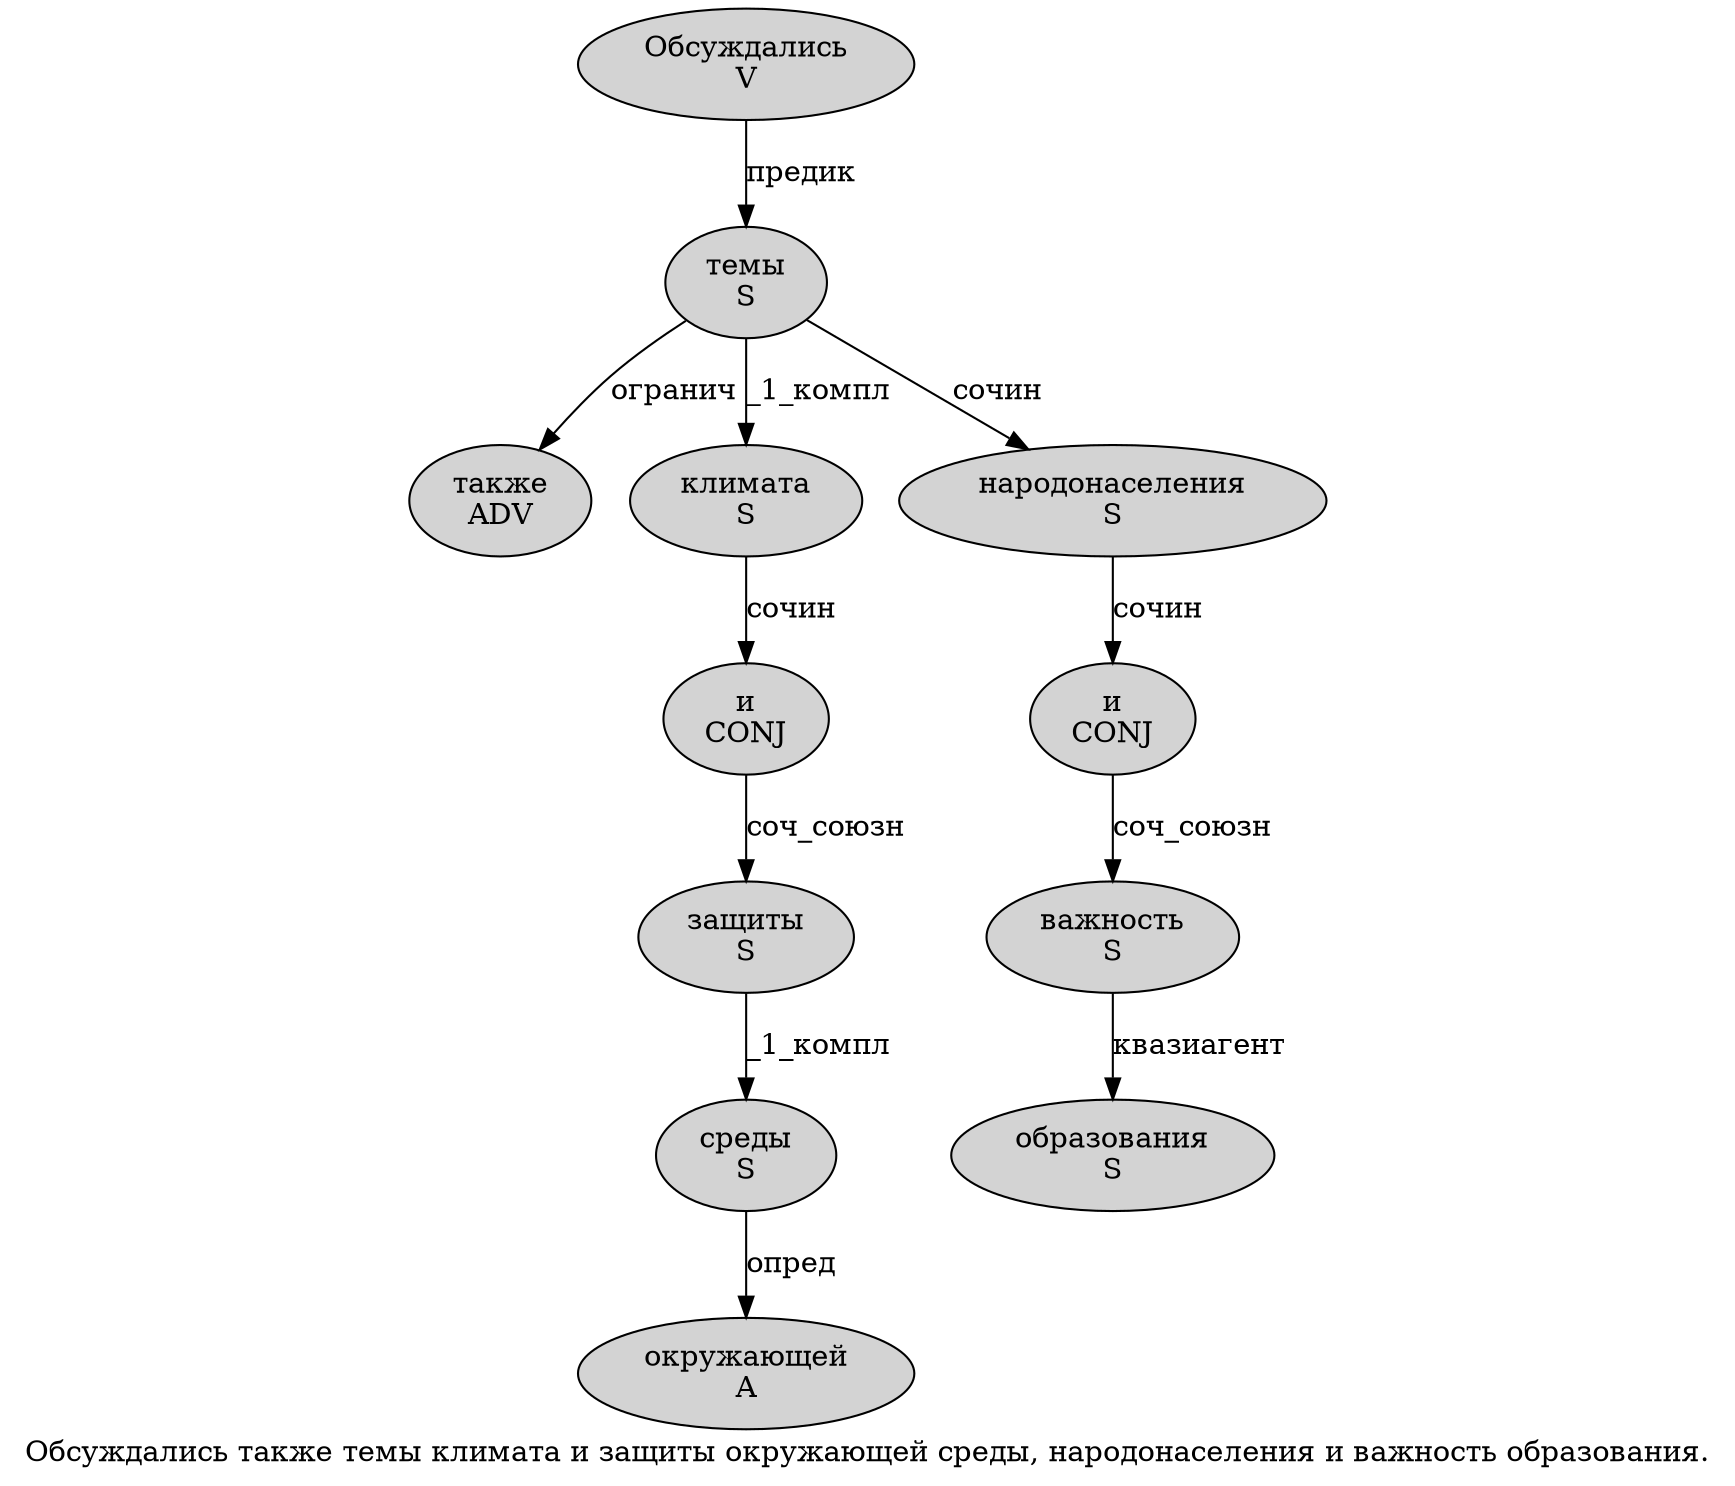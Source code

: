 digraph SENTENCE_103 {
	graph [label="Обсуждались также темы климата и защиты окружающей среды, народонаселения и важность образования."]
	node [style=filled]
		0 [label="Обсуждались
V" color="" fillcolor=lightgray penwidth=1 shape=ellipse]
		1 [label="также
ADV" color="" fillcolor=lightgray penwidth=1 shape=ellipse]
		2 [label="темы
S" color="" fillcolor=lightgray penwidth=1 shape=ellipse]
		3 [label="климата
S" color="" fillcolor=lightgray penwidth=1 shape=ellipse]
		4 [label="и
CONJ" color="" fillcolor=lightgray penwidth=1 shape=ellipse]
		5 [label="защиты
S" color="" fillcolor=lightgray penwidth=1 shape=ellipse]
		6 [label="окружающей
A" color="" fillcolor=lightgray penwidth=1 shape=ellipse]
		7 [label="среды
S" color="" fillcolor=lightgray penwidth=1 shape=ellipse]
		9 [label="народонаселения
S" color="" fillcolor=lightgray penwidth=1 shape=ellipse]
		10 [label="и
CONJ" color="" fillcolor=lightgray penwidth=1 shape=ellipse]
		11 [label="важность
S" color="" fillcolor=lightgray penwidth=1 shape=ellipse]
		12 [label="образования
S" color="" fillcolor=lightgray penwidth=1 shape=ellipse]
			4 -> 5 [label="соч_союзн"]
			10 -> 11 [label="соч_союзн"]
			9 -> 10 [label="сочин"]
			5 -> 7 [label="_1_компл"]
			11 -> 12 [label="квазиагент"]
			0 -> 2 [label="предик"]
			3 -> 4 [label="сочин"]
			2 -> 1 [label="огранич"]
			2 -> 3 [label="_1_компл"]
			2 -> 9 [label="сочин"]
			7 -> 6 [label="опред"]
}